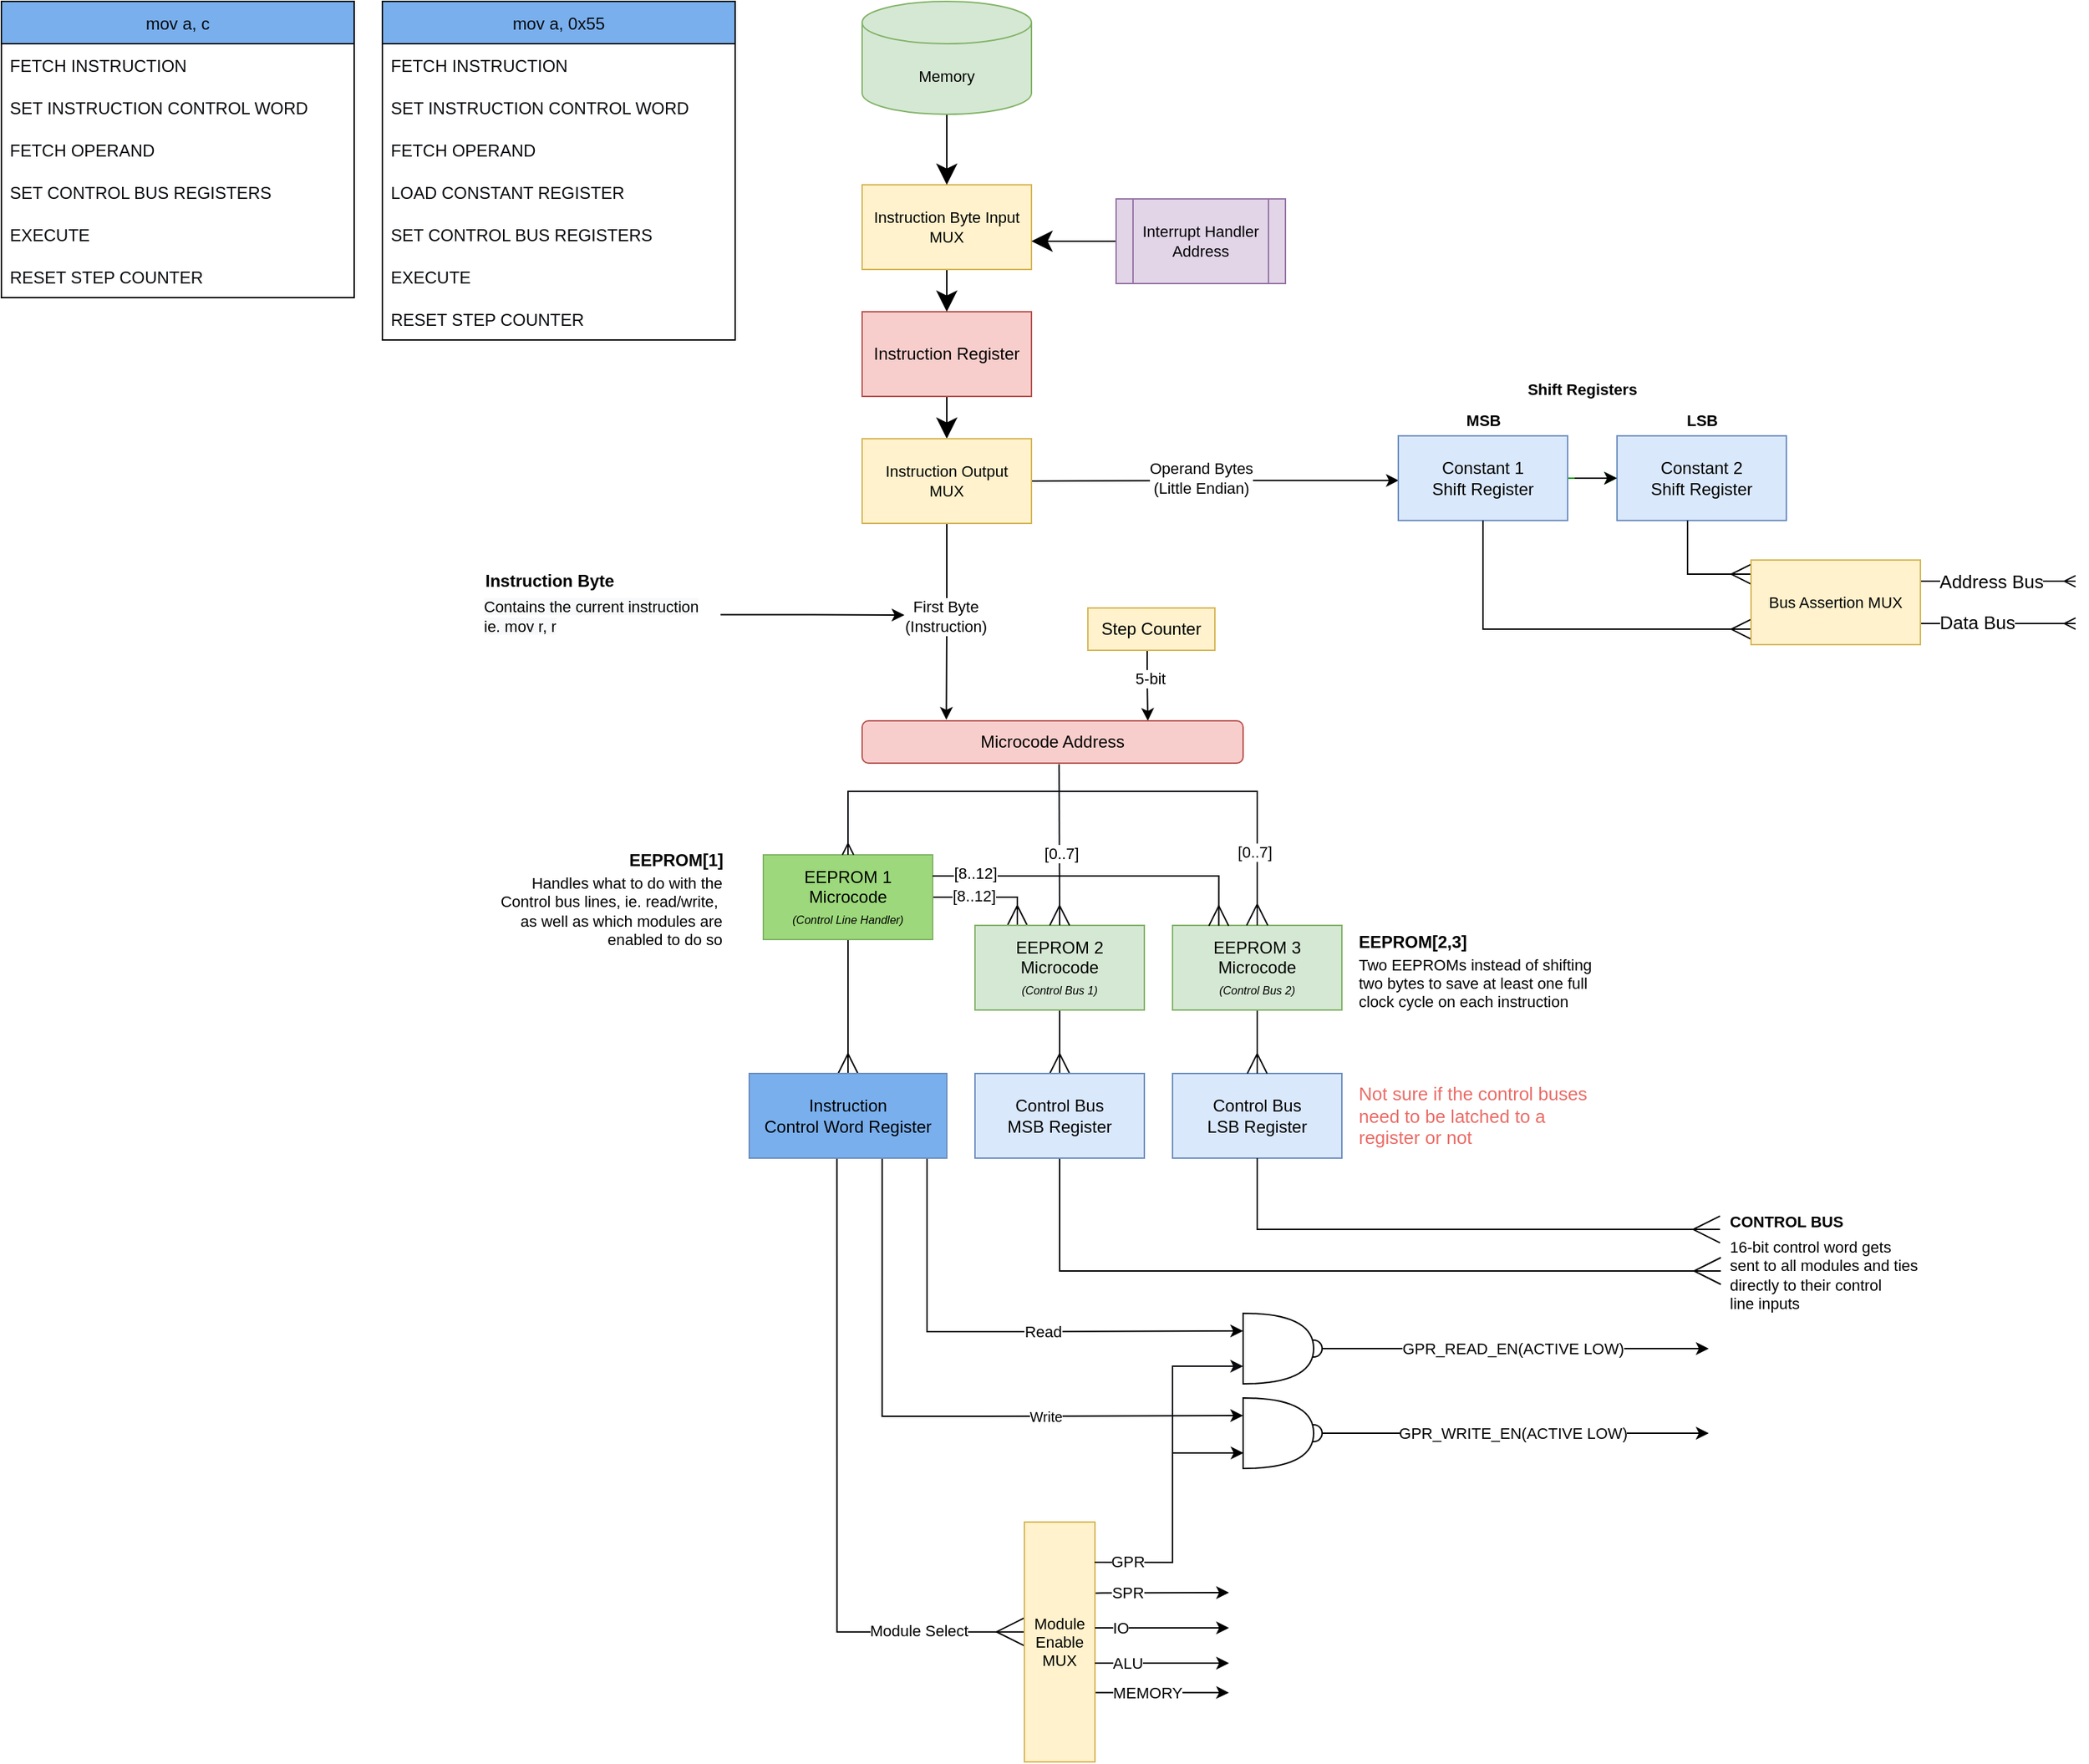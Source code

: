 <mxfile version="16.1.2" type="device"><diagram id="9dGwFf5kVqMX49Tiz5UI" name="Page-1"><mxGraphModel dx="1587" dy="1657" grid="1" gridSize="10" guides="1" tooltips="1" connect="1" arrows="1" fold="1" page="1" pageScale="1" pageWidth="850" pageHeight="1100" math="0" shadow="0"><root><mxCell id="0"/><mxCell id="1" parent="0"/><mxCell id="dNsb_zxEF9OFzgoQxc4t-15" style="edgeStyle=orthogonalEdgeStyle;rounded=0;orthogonalLoop=1;jettySize=auto;html=1;startArrow=classic;startFill=1;endArrow=none;endFill=0;exitX=0.003;exitY=0.527;exitDx=0;exitDy=0;entryX=1;entryY=0.5;entryDx=0;entryDy=0;exitPerimeter=0;" parent="1" source="dNsb_zxEF9OFzgoQxc4t-122" target="dNsb_zxEF9OFzgoQxc4t-107" edge="1"><mxGeometry relative="1" as="geometry"><mxPoint x="180" y="110" as="targetPoint"/><mxPoint x="420" y="181.97" as="sourcePoint"/><Array as="points"/></mxGeometry></mxCell><mxCell id="dNsb_zxEF9OFzgoQxc4t-31" value="Operand Bytes&lt;br&gt;(Little Endian)" style="edgeLabel;html=1;align=center;verticalAlign=middle;resizable=0;points=[];" parent="dNsb_zxEF9OFzgoQxc4t-15" vertex="1" connectable="0"><mxGeometry x="-0.088" y="-1" relative="1" as="geometry"><mxPoint x="-22" y="-1" as="offset"/></mxGeometry></mxCell><mxCell id="dNsb_zxEF9OFzgoQxc4t-10" style="edgeStyle=orthogonalEdgeStyle;rounded=0;orthogonalLoop=1;jettySize=auto;html=1;entryX=0.221;entryY=-0.026;entryDx=0;entryDy=0;entryPerimeter=0;exitX=0.5;exitY=1;exitDx=0;exitDy=0;" parent="1" source="dNsb_zxEF9OFzgoQxc4t-107" target="dNsb_zxEF9OFzgoQxc4t-8" edge="1"><mxGeometry relative="1" as="geometry"><mxPoint x="120" y="150" as="sourcePoint"/><Array as="points"/></mxGeometry></mxCell><mxCell id="dNsb_zxEF9OFzgoQxc4t-30" value="First Byte&lt;br&gt;(Instruction)" style="edgeLabel;html=1;align=center;verticalAlign=middle;resizable=0;points=[];" parent="dNsb_zxEF9OFzgoQxc4t-10" vertex="1" connectable="0"><mxGeometry x="-0.064" y="-1" relative="1" as="geometry"><mxPoint as="offset"/></mxGeometry></mxCell><mxCell id="dNsb_zxEF9OFzgoQxc4t-109" style="edgeStyle=orthogonalEdgeStyle;rounded=0;orthogonalLoop=1;jettySize=auto;html=1;entryX=0.5;entryY=0;entryDx=0;entryDy=0;fontSize=11;startArrow=none;startFill=0;endArrow=classic;endFill=1;startSize=6;endSize=12;sourcePerimeterSpacing=0;" parent="1" source="dNsb_zxEF9OFzgoQxc4t-3" target="dNsb_zxEF9OFzgoQxc4t-107" edge="1"><mxGeometry relative="1" as="geometry"/></mxCell><mxCell id="dNsb_zxEF9OFzgoQxc4t-3" value="Instruction Register" style="rounded=0;whiteSpace=wrap;html=1;fillColor=#f8cecc;strokeColor=#b85450;" parent="1" vertex="1"><mxGeometry x="60" y="-40" width="120" height="60" as="geometry"/></mxCell><mxCell id="dNsb_zxEF9OFzgoQxc4t-9" style="edgeStyle=orthogonalEdgeStyle;rounded=0;orthogonalLoop=1;jettySize=auto;html=1;entryX=0.75;entryY=0;entryDx=0;entryDy=0;exitX=0.467;exitY=1.004;exitDx=0;exitDy=0;exitPerimeter=0;" parent="1" source="dNsb_zxEF9OFzgoQxc4t-4" target="dNsb_zxEF9OFzgoQxc4t-8" edge="1"><mxGeometry relative="1" as="geometry"><mxPoint x="253" y="202" as="sourcePoint"/><Array as="points"><mxPoint x="262" y="220"/><mxPoint x="263" y="220"/></Array></mxGeometry></mxCell><mxCell id="dNsb_zxEF9OFzgoQxc4t-25" value="5-bit" style="edgeLabel;html=1;align=center;verticalAlign=middle;resizable=0;points=[];" parent="dNsb_zxEF9OFzgoQxc4t-9" vertex="1" connectable="0"><mxGeometry x="-0.185" y="1" relative="1" as="geometry"><mxPoint as="offset"/></mxGeometry></mxCell><mxCell id="dNsb_zxEF9OFzgoQxc4t-4" value="Step Counter" style="rounded=0;whiteSpace=wrap;html=1;fillColor=#fff2cc;strokeColor=#d6b656;" parent="1" vertex="1"><mxGeometry x="220" y="170" width="90" height="30" as="geometry"/></mxCell><mxCell id="dNsb_zxEF9OFzgoQxc4t-19" style="edgeStyle=orthogonalEdgeStyle;rounded=0;orthogonalLoop=1;jettySize=auto;html=1;exitX=0.5;exitY=1;exitDx=0;exitDy=0;entryX=0.5;entryY=0;entryDx=0;entryDy=0;startArrow=none;startFill=0;endArrow=ERmany;endFill=0;endSize=12;" parent="1" source="dNsb_zxEF9OFzgoQxc4t-7" target="dNsb_zxEF9OFzgoQxc4t-17" edge="1"><mxGeometry relative="1" as="geometry"/></mxCell><mxCell id="5fBmQr4OHiE_J40udqtN-4" style="edgeStyle=orthogonalEdgeStyle;rounded=0;orthogonalLoop=1;jettySize=auto;html=1;entryX=0.25;entryY=0;entryDx=0;entryDy=0;endArrow=ERmany;endFill=0;endSize=12;" edge="1" parent="1" source="dNsb_zxEF9OFzgoQxc4t-7" target="dNsb_zxEF9OFzgoQxc4t-148"><mxGeometry relative="1" as="geometry"><Array as="points"><mxPoint x="170" y="375"/></Array></mxGeometry></mxCell><mxCell id="5fBmQr4OHiE_J40udqtN-5" value="[8..12]" style="edgeLabel;html=1;align=center;verticalAlign=middle;resizable=0;points=[];" vertex="1" connectable="0" parent="5fBmQr4OHiE_J40udqtN-4"><mxGeometry x="-0.271" y="1" relative="1" as="geometry"><mxPoint as="offset"/></mxGeometry></mxCell><mxCell id="dNsb_zxEF9OFzgoQxc4t-7" value="EEPROM 1&lt;br&gt;Microcode&lt;br&gt;&lt;font style=&quot;font-size: 8px&quot;&gt;&lt;i&gt;(Control Line Handler)&lt;/i&gt;&lt;/font&gt;" style="rounded=0;whiteSpace=wrap;html=1;fillColor=#9DD97C;strokeColor=#82b366;" parent="1" vertex="1"><mxGeometry x="-10" y="345" width="120" height="60" as="geometry"/></mxCell><mxCell id="dNsb_zxEF9OFzgoQxc4t-8" value="Microcode Address" style="rounded=1;whiteSpace=wrap;html=1;fillColor=#f8cecc;strokeColor=#b85450;" parent="1" vertex="1"><mxGeometry x="60" y="250" width="270" height="30" as="geometry"/></mxCell><mxCell id="dNsb_zxEF9OFzgoQxc4t-65" style="edgeStyle=orthogonalEdgeStyle;rounded=0;orthogonalLoop=1;jettySize=auto;html=1;exitX=0.673;exitY=0.994;exitDx=0;exitDy=0;fontSize=11;startArrow=none;startFill=0;endArrow=classic;endFill=1;entryX=0;entryY=0.25;entryDx=0;entryDy=0;entryPerimeter=0;exitPerimeter=0;" parent="1" source="dNsb_zxEF9OFzgoQxc4t-17" target="dNsb_zxEF9OFzgoQxc4t-82" edge="1"><mxGeometry relative="1" as="geometry"><mxPoint x="380" y="560" as="targetPoint"/><Array as="points"><mxPoint x="144" y="743"/><mxPoint x="320" y="743"/></Array></mxGeometry></mxCell><mxCell id="dNsb_zxEF9OFzgoQxc4t-151" value="&lt;font style=&quot;font-size: 10px&quot;&gt;Write&lt;/font&gt;" style="edgeLabel;html=1;align=center;verticalAlign=middle;resizable=0;points=[];fontSize=8;fontFamily=Helvetica;" parent="dNsb_zxEF9OFzgoQxc4t-65" vertex="1" connectable="0"><mxGeometry x="0.58" relative="1" as="geometry"><mxPoint x="-48" as="offset"/></mxGeometry></mxCell><mxCell id="dNsb_zxEF9OFzgoQxc4t-67" style="edgeStyle=orthogonalEdgeStyle;rounded=0;orthogonalLoop=1;jettySize=auto;html=1;exitX=0.9;exitY=1.002;exitDx=0;exitDy=0;fontSize=11;startArrow=none;startFill=0;endArrow=classic;endFill=1;entryX=0;entryY=0.25;entryDx=0;entryDy=0;entryPerimeter=0;exitPerimeter=0;" parent="1" source="dNsb_zxEF9OFzgoQxc4t-17" target="dNsb_zxEF9OFzgoQxc4t-73" edge="1"><mxGeometry relative="1" as="geometry"><mxPoint x="380" y="620" as="targetPoint"/><Array as="points"><mxPoint x="176" y="683"/><mxPoint x="330" y="683"/></Array></mxGeometry></mxCell><mxCell id="dNsb_zxEF9OFzgoQxc4t-150" value="&lt;span style=&quot;font-size: 11px&quot;&gt;Read&lt;/span&gt;" style="edgeLabel;html=1;align=center;verticalAlign=middle;resizable=0;points=[];fontSize=8;fontFamily=Helvetica;" parent="dNsb_zxEF9OFzgoQxc4t-67" vertex="1" connectable="0"><mxGeometry x="0.46" relative="1" as="geometry"><mxPoint x="-48" as="offset"/></mxGeometry></mxCell><mxCell id="dNsb_zxEF9OFzgoQxc4t-74" style="edgeStyle=orthogonalEdgeStyle;rounded=0;orthogonalLoop=1;jettySize=auto;html=1;exitX=0.444;exitY=0.992;exitDx=0;exitDy=0;fontSize=11;startArrow=none;startFill=0;endArrow=ERmany;endFill=0;entryX=0.025;entryY=0.458;entryDx=0;entryDy=0;startSize=6;endSize=19;entryPerimeter=0;exitPerimeter=0;" parent="1" source="dNsb_zxEF9OFzgoQxc4t-17" target="dNsb_zxEF9OFzgoQxc4t-76" edge="1"><mxGeometry relative="1" as="geometry"><mxPoint x="170" y="860" as="targetPoint"/><Array as="points"><mxPoint x="42" y="896"/></Array></mxGeometry></mxCell><mxCell id="dNsb_zxEF9OFzgoQxc4t-175" value="Module Select" style="edgeLabel;html=1;align=center;verticalAlign=middle;resizable=0;points=[];fontSize=11;fontFamily=Helvetica;" parent="dNsb_zxEF9OFzgoQxc4t-74" vertex="1" connectable="0"><mxGeometry x="0.672" y="1" relative="1" as="geometry"><mxPoint as="offset"/></mxGeometry></mxCell><mxCell id="dNsb_zxEF9OFzgoQxc4t-17" value="Instruction&lt;br&gt;Control Word Register" style="rounded=0;whiteSpace=wrap;html=1;fillColor=#79AFED;strokeColor=#6c8ebf;" parent="1" vertex="1"><mxGeometry x="-20" y="500" width="140" height="60" as="geometry"/></mxCell><mxCell id="dNsb_zxEF9OFzgoQxc4t-79" value="GPR_READ_EN(ACTIVE LOW)" style="edgeStyle=orthogonalEdgeStyle;rounded=0;orthogonalLoop=1;jettySize=auto;html=1;fontSize=11;startArrow=oval;startFill=0;endArrow=classic;endFill=1;sourcePerimeterSpacing=0;startSize=12;" parent="1" source="dNsb_zxEF9OFzgoQxc4t-73" edge="1"><mxGeometry relative="1" as="geometry"><mxPoint x="660" y="695" as="targetPoint"/></mxGeometry></mxCell><mxCell id="dNsb_zxEF9OFzgoQxc4t-154" style="edgeStyle=orthogonalEdgeStyle;rounded=0;orthogonalLoop=1;jettySize=auto;html=1;exitX=0;exitY=0.75;exitDx=0;exitDy=0;exitPerimeter=0;fontFamily=Helvetica;fontSize=10;startArrow=classic;startFill=1;endArrow=none;endFill=0;startSize=6;endSize=6;sourcePerimeterSpacing=0;strokeColor=#090B0F;strokeWidth=1;" parent="1" source="dNsb_zxEF9OFzgoQxc4t-73" edge="1"><mxGeometry relative="1" as="geometry"><mxPoint x="280" y="770" as="targetPoint"/><Array as="points"><mxPoint x="280" y="707"/><mxPoint x="280" y="770"/></Array></mxGeometry></mxCell><mxCell id="dNsb_zxEF9OFzgoQxc4t-73" value="" style="shape=or;whiteSpace=wrap;html=1;fontSize=11;direction=south;rotation=-90;" parent="1" vertex="1"><mxGeometry x="330" y="670" width="50" height="50" as="geometry"/></mxCell><mxCell id="dNsb_zxEF9OFzgoQxc4t-89" style="edgeStyle=orthogonalEdgeStyle;rounded=0;orthogonalLoop=1;jettySize=auto;html=1;exitX=1.008;exitY=0.296;exitDx=0;exitDy=0;fontSize=11;startArrow=none;startFill=0;endArrow=classic;endFill=1;startSize=6;endSize=6;sourcePerimeterSpacing=0;exitPerimeter=0;" parent="1" source="dNsb_zxEF9OFzgoQxc4t-76" edge="1"><mxGeometry relative="1" as="geometry"><mxPoint x="320" y="868" as="targetPoint"/><Array as="points"><mxPoint x="230" y="868"/></Array></mxGeometry></mxCell><mxCell id="dNsb_zxEF9OFzgoQxc4t-90" value="SPR" style="edgeLabel;html=1;align=center;verticalAlign=middle;resizable=0;points=[];fontSize=11;" parent="dNsb_zxEF9OFzgoQxc4t-89" vertex="1" connectable="0"><mxGeometry x="-0.162" relative="1" as="geometry"><mxPoint x="-17" as="offset"/></mxGeometry></mxCell><mxCell id="dNsb_zxEF9OFzgoQxc4t-76" value="&lt;font style=&quot;font-size: 11px&quot;&gt;Module Enable&lt;br&gt;MUX&lt;/font&gt;" style="rounded=0;whiteSpace=wrap;html=1;fontSize=11;fillColor=#fff2cc;strokeColor=#d6b656;" parent="1" vertex="1"><mxGeometry x="175" y="818" width="50" height="170" as="geometry"/></mxCell><mxCell id="dNsb_zxEF9OFzgoQxc4t-81" value="GPR_WRITE_EN(ACTIVE LOW)" style="edgeStyle=orthogonalEdgeStyle;rounded=0;orthogonalLoop=1;jettySize=auto;html=1;fontSize=11;startArrow=oval;startFill=0;endArrow=classic;endFill=1;sourcePerimeterSpacing=0;startSize=12;" parent="1" source="dNsb_zxEF9OFzgoQxc4t-82" edge="1"><mxGeometry relative="1" as="geometry"><mxPoint x="660" y="755" as="targetPoint"/></mxGeometry></mxCell><mxCell id="dNsb_zxEF9OFzgoQxc4t-82" value="" style="shape=or;whiteSpace=wrap;html=1;fontSize=11;direction=south;rotation=-90;" parent="1" vertex="1"><mxGeometry x="330" y="730" width="50" height="50" as="geometry"/></mxCell><mxCell id="dNsb_zxEF9OFzgoQxc4t-114" style="edgeStyle=orthogonalEdgeStyle;rounded=0;orthogonalLoop=1;jettySize=auto;html=1;fontSize=11;startArrow=none;startFill=0;endArrow=ERmany;endFill=0;startSize=6;endSize=17;sourcePerimeterSpacing=0;exitX=0.5;exitY=1;exitDx=0;exitDy=0;entryX=0.004;entryY=0.453;entryDx=0;entryDy=0;entryPerimeter=0;" parent="1" source="dNsb_zxEF9OFzgoQxc4t-157" target="dNsb_zxEF9OFzgoQxc4t-125" edge="1"><mxGeometry relative="1" as="geometry"><mxPoint x="390" y="640" as="targetPoint"/><mxPoint x="330" y="609" as="sourcePoint"/><Array as="points"><mxPoint x="200" y="640"/><mxPoint x="669" y="640"/></Array></mxGeometry></mxCell><mxCell id="dNsb_zxEF9OFzgoQxc4t-91" style="edgeStyle=orthogonalEdgeStyle;rounded=0;orthogonalLoop=1;jettySize=auto;html=1;fontSize=11;startArrow=none;startFill=0;endArrow=classic;endFill=1;startSize=6;endSize=6;sourcePerimeterSpacing=0;" parent="1" edge="1"><mxGeometry relative="1" as="geometry"><mxPoint x="320" y="893" as="targetPoint"/><mxPoint x="225" y="893" as="sourcePoint"/><Array as="points"><mxPoint x="225" y="893"/></Array></mxGeometry></mxCell><mxCell id="dNsb_zxEF9OFzgoQxc4t-92" value="IO" style="edgeLabel;html=1;align=center;verticalAlign=middle;resizable=0;points=[];fontSize=11;" parent="dNsb_zxEF9OFzgoQxc4t-91" vertex="1" connectable="0"><mxGeometry x="-0.162" relative="1" as="geometry"><mxPoint x="-22" as="offset"/></mxGeometry></mxCell><mxCell id="dNsb_zxEF9OFzgoQxc4t-95" style="edgeStyle=orthogonalEdgeStyle;rounded=0;orthogonalLoop=1;jettySize=auto;html=1;fontSize=11;startArrow=none;startFill=0;endArrow=classic;endFill=1;startSize=6;endSize=6;sourcePerimeterSpacing=0;strokeWidth=1;" parent="1" edge="1"><mxGeometry relative="1" as="geometry"><mxPoint x="320" y="918" as="targetPoint"/><mxPoint x="225" y="918" as="sourcePoint"/><Array as="points"><mxPoint x="225" y="918"/></Array></mxGeometry></mxCell><mxCell id="dNsb_zxEF9OFzgoQxc4t-96" value="ALU" style="edgeLabel;html=1;align=center;verticalAlign=middle;resizable=0;points=[];fontSize=11;" parent="dNsb_zxEF9OFzgoQxc4t-95" vertex="1" connectable="0"><mxGeometry x="-0.162" relative="1" as="geometry"><mxPoint x="-17" as="offset"/></mxGeometry></mxCell><mxCell id="dNsb_zxEF9OFzgoQxc4t-97" style="edgeStyle=orthogonalEdgeStyle;rounded=0;orthogonalLoop=1;jettySize=auto;html=1;fontSize=11;startArrow=none;startFill=0;endArrow=classic;endFill=1;startSize=6;endSize=6;sourcePerimeterSpacing=0;exitX=1.01;exitY=0.711;exitDx=0;exitDy=0;exitPerimeter=0;" parent="1" source="dNsb_zxEF9OFzgoQxc4t-76" edge="1"><mxGeometry relative="1" as="geometry"><mxPoint x="320" y="939" as="targetPoint"/><mxPoint x="225" y="948" as="sourcePoint"/><Array as="points"><mxPoint x="315" y="939"/></Array></mxGeometry></mxCell><mxCell id="dNsb_zxEF9OFzgoQxc4t-98" value="MEMORY" style="edgeLabel;html=1;align=center;verticalAlign=middle;resizable=0;points=[];fontSize=11;" parent="dNsb_zxEF9OFzgoQxc4t-97" vertex="1" connectable="0"><mxGeometry x="-0.162" relative="1" as="geometry"><mxPoint x="-3" as="offset"/></mxGeometry></mxCell><mxCell id="dNsb_zxEF9OFzgoQxc4t-108" style="edgeStyle=orthogonalEdgeStyle;rounded=0;orthogonalLoop=1;jettySize=auto;html=1;fontSize=11;startArrow=none;startFill=0;endArrow=classic;endFill=1;startSize=6;endSize=12;sourcePerimeterSpacing=0;" parent="1" source="dNsb_zxEF9OFzgoQxc4t-106" target="dNsb_zxEF9OFzgoQxc4t-3" edge="1"><mxGeometry relative="1" as="geometry"/></mxCell><mxCell id="dNsb_zxEF9OFzgoQxc4t-106" value="Instruction Byte Input&lt;br&gt;MUX" style="rounded=0;whiteSpace=wrap;html=1;fontSize=11;fillColor=#fff2cc;strokeColor=#d6b656;" parent="1" vertex="1"><mxGeometry x="60" y="-130" width="120" height="60" as="geometry"/></mxCell><mxCell id="dNsb_zxEF9OFzgoQxc4t-107" value="Instruction Output&lt;br&gt;MUX" style="rounded=0;whiteSpace=wrap;html=1;fontSize=11;fillColor=#fff2cc;strokeColor=#d6b656;" parent="1" vertex="1"><mxGeometry x="60" y="50" width="120" height="60" as="geometry"/></mxCell><mxCell id="dNsb_zxEF9OFzgoQxc4t-111" style="edgeStyle=orthogonalEdgeStyle;rounded=0;orthogonalLoop=1;jettySize=auto;html=1;entryX=0.5;entryY=0;entryDx=0;entryDy=0;fontSize=11;startArrow=none;startFill=0;endArrow=classic;endFill=1;startSize=6;endSize=12;sourcePerimeterSpacing=0;exitX=0.5;exitY=1;exitDx=0;exitDy=0;exitPerimeter=0;" parent="1" source="dNsb_zxEF9OFzgoQxc4t-110" target="dNsb_zxEF9OFzgoQxc4t-106" edge="1"><mxGeometry relative="1" as="geometry"><Array as="points"><mxPoint x="120" y="-150"/><mxPoint x="120" y="-150"/></Array></mxGeometry></mxCell><mxCell id="dNsb_zxEF9OFzgoQxc4t-110" value="Memory" style="shape=cylinder3;whiteSpace=wrap;html=1;boundedLbl=1;backgroundOutline=1;size=15;fontSize=11;fillColor=#d5e8d4;strokeColor=#82b366;" parent="1" vertex="1"><mxGeometry x="60" y="-260" width="120" height="80" as="geometry"/></mxCell><mxCell id="dNsb_zxEF9OFzgoQxc4t-113" style="edgeStyle=orthogonalEdgeStyle;rounded=0;orthogonalLoop=1;jettySize=auto;html=1;fontSize=11;startArrow=none;startFill=0;endArrow=classic;endFill=1;startSize=6;endSize=12;sourcePerimeterSpacing=0;exitX=0;exitY=0.5;exitDx=0;exitDy=0;" parent="1" source="dNsb_zxEF9OFzgoQxc4t-112" edge="1"><mxGeometry relative="1" as="geometry"><mxPoint x="180" y="-90" as="targetPoint"/><Array as="points"><mxPoint x="180" y="-90"/></Array></mxGeometry></mxCell><mxCell id="dNsb_zxEF9OFzgoQxc4t-112" value="Interrupt Handler&lt;br&gt;Address" style="shape=process;whiteSpace=wrap;html=1;backgroundOutline=1;fontSize=11;fillColor=#e1d5e7;strokeColor=#9673a6;" parent="1" vertex="1"><mxGeometry x="240" y="-120" width="120" height="60" as="geometry"/></mxCell><mxCell id="dNsb_zxEF9OFzgoQxc4t-121" style="edgeStyle=orthogonalEdgeStyle;rounded=0;orthogonalLoop=1;jettySize=auto;html=1;exitX=0.998;exitY=0.469;exitDx=0;exitDy=0;fontSize=11;startArrow=none;startFill=0;endArrow=classic;endFill=1;startSize=6;endSize=6;sourcePerimeterSpacing=0;strokeWidth=1;exitPerimeter=0;" parent="1" source="dNsb_zxEF9OFzgoQxc4t-177" edge="1"><mxGeometry relative="1" as="geometry"><mxPoint x="90" y="175" as="targetPoint"/><mxPoint x="-130" y="175" as="sourcePoint"/></mxGeometry></mxCell><mxCell id="dNsb_zxEF9OFzgoQxc4t-137" value="" style="edgeStyle=orthogonalEdgeStyle;rounded=0;orthogonalLoop=1;jettySize=auto;html=1;fontFamily=Helvetica;fontSize=18;startArrow=none;startFill=0;endArrow=classic;endFill=1;startSize=6;endSize=6;sourcePerimeterSpacing=0;strokeColor=#009900;strokeWidth=1;" parent="1" source="dNsb_zxEF9OFzgoQxc4t-122" target="dNsb_zxEF9OFzgoQxc4t-134" edge="1"><mxGeometry relative="1" as="geometry"/></mxCell><mxCell id="dNsb_zxEF9OFzgoQxc4t-122" value="Constant 1&lt;br&gt;Shift Register" style="rounded=0;whiteSpace=wrap;html=1;fillColor=#dae8fc;strokeColor=#6c8ebf;" parent="1" vertex="1"><mxGeometry x="440" y="47.97" width="120" height="60" as="geometry"/></mxCell><mxCell id="dNsb_zxEF9OFzgoQxc4t-125" value="16-bit control word gets sent to all modules and ties&lt;br&gt;directly to their control &lt;br&gt;line inputs" style="text;html=1;strokeColor=none;fillColor=none;align=left;verticalAlign=middle;whiteSpace=wrap;rounded=0;fontSize=11;spacingLeft=5;" parent="1" vertex="1"><mxGeometry x="668" y="616" width="142" height="54" as="geometry"/></mxCell><mxCell id="dNsb_zxEF9OFzgoQxc4t-134" value="Constant 2&lt;br&gt;Shift Register" style="rounded=0;whiteSpace=wrap;html=1;fillColor=#dae8fc;strokeColor=#6c8ebf;" parent="1" vertex="1"><mxGeometry x="595" y="47.97" width="120" height="60" as="geometry"/></mxCell><mxCell id="dNsb_zxEF9OFzgoQxc4t-136" style="edgeStyle=orthogonalEdgeStyle;rounded=0;orthogonalLoop=1;jettySize=auto;html=1;entryX=0;entryY=0.5;entryDx=0;entryDy=0;fontSize=11;startArrow=none;startFill=0;endArrow=classic;endFill=1;startSize=6;endSize=6;sourcePerimeterSpacing=0;strokeWidth=1;" parent="1" target="dNsb_zxEF9OFzgoQxc4t-134" edge="1"><mxGeometry relative="1" as="geometry"><mxPoint x="565" y="78.0" as="sourcePoint"/><mxPoint x="450" y="87.97" as="targetPoint"/></mxGeometry></mxCell><mxCell id="dNsb_zxEF9OFzgoQxc4t-139" style="edgeStyle=orthogonalEdgeStyle;rounded=0;orthogonalLoop=1;jettySize=auto;html=1;exitX=0.5;exitY=1;exitDx=0;exitDy=0;fontSize=11;startArrow=none;startFill=0;endArrow=ERmany;endFill=0;startSize=6;sourcePerimeterSpacing=0;endSize=12;" parent="1" source="dNsb_zxEF9OFzgoQxc4t-122" target="dNsb_zxEF9OFzgoQxc4t-143" edge="1"><mxGeometry relative="1" as="geometry"><mxPoint x="755" y="186.0" as="targetPoint"/><mxPoint x="360" y="117.97" as="sourcePoint"/><Array as="points"><mxPoint x="500" y="185.03"/></Array></mxGeometry></mxCell><mxCell id="dNsb_zxEF9OFzgoQxc4t-140" style="edgeStyle=orthogonalEdgeStyle;rounded=0;orthogonalLoop=1;jettySize=auto;html=1;exitX=0.5;exitY=1;exitDx=0;exitDy=0;fontSize=11;startArrow=none;startFill=0;endArrow=ERmany;endFill=0;startSize=6;sourcePerimeterSpacing=0;endSize=12;" parent="1" target="dNsb_zxEF9OFzgoQxc4t-143" edge="1"><mxGeometry relative="1" as="geometry"><mxPoint x="755" y="146.0" as="targetPoint"/><mxPoint x="645" y="107.97" as="sourcePoint"/><Array as="points"><mxPoint x="645" y="146.03"/></Array></mxGeometry></mxCell><mxCell id="dNsb_zxEF9OFzgoQxc4t-144" style="edgeStyle=orthogonalEdgeStyle;rounded=0;orthogonalLoop=1;jettySize=auto;html=1;exitX=1;exitY=0.25;exitDx=0;exitDy=0;fontFamily=Helvetica;fontSize=18;startArrow=none;startFill=0;endArrow=ERmany;endFill=0;startSize=6;endSize=6;sourcePerimeterSpacing=0;strokeColor=#090B0F;strokeWidth=1;" parent="1" source="dNsb_zxEF9OFzgoQxc4t-143" edge="1"><mxGeometry relative="1" as="geometry"><mxPoint x="920" y="151.03" as="targetPoint"/></mxGeometry></mxCell><mxCell id="dNsb_zxEF9OFzgoQxc4t-146" value="&lt;font style=&quot;font-size: 13px&quot;&gt;Address Bus&lt;/font&gt;" style="edgeLabel;html=1;align=center;verticalAlign=middle;resizable=0;points=[];fontSize=18;fontFamily=Helvetica;" parent="dNsb_zxEF9OFzgoQxc4t-144" vertex="1" connectable="0"><mxGeometry x="0.33" y="2" relative="1" as="geometry"><mxPoint x="-23" as="offset"/></mxGeometry></mxCell><mxCell id="dNsb_zxEF9OFzgoQxc4t-145" style="edgeStyle=orthogonalEdgeStyle;rounded=0;orthogonalLoop=1;jettySize=auto;html=1;exitX=1;exitY=0.75;exitDx=0;exitDy=0;fontFamily=Helvetica;fontSize=18;startArrow=none;startFill=0;endArrow=ERmany;endFill=0;startSize=6;endSize=6;sourcePerimeterSpacing=0;strokeColor=#090B0F;strokeWidth=1;" parent="1" source="dNsb_zxEF9OFzgoQxc4t-143" edge="1"><mxGeometry relative="1" as="geometry"><mxPoint x="920" y="181.03" as="targetPoint"/></mxGeometry></mxCell><mxCell id="dNsb_zxEF9OFzgoQxc4t-147" value="Data Bus" style="edgeLabel;html=1;align=center;verticalAlign=middle;resizable=0;points=[];fontSize=13;fontFamily=Helvetica;" parent="dNsb_zxEF9OFzgoQxc4t-145" vertex="1" connectable="0"><mxGeometry x="-0.128" y="-1" relative="1" as="geometry"><mxPoint x="-8" y="-2" as="offset"/></mxGeometry></mxCell><mxCell id="dNsb_zxEF9OFzgoQxc4t-143" value="Bus Assertion MUX" style="rounded=0;whiteSpace=wrap;html=1;fontSize=11;fillColor=#fff2cc;strokeColor=#d6b656;" parent="1" vertex="1"><mxGeometry x="690" y="136.0" width="120" height="60" as="geometry"/></mxCell><mxCell id="dNsb_zxEF9OFzgoQxc4t-156" style="edgeStyle=orthogonalEdgeStyle;rounded=0;orthogonalLoop=1;jettySize=auto;html=1;fontFamily=Helvetica;fontSize=11;startArrow=none;startFill=0;endArrow=ERmany;endFill=0;startSize=6;endSize=12;sourcePerimeterSpacing=0;strokeColor=#090B0F;strokeWidth=1;entryX=0.5;entryY=0;entryDx=0;entryDy=0;exitX=0.5;exitY=1;exitDx=0;exitDy=0;" parent="1" source="dNsb_zxEF9OFzgoQxc4t-148" target="dNsb_zxEF9OFzgoQxc4t-157" edge="1"><mxGeometry relative="1" as="geometry"><mxPoint x="260" y="540" as="targetPoint"/><Array as="points"><mxPoint x="200" y="460"/><mxPoint x="200" y="460"/></Array></mxGeometry></mxCell><mxCell id="dNsb_zxEF9OFzgoQxc4t-148" value="EEPROM 2&lt;br&gt;Microcode&lt;br&gt;&lt;font style=&quot;font-size: 8px&quot;&gt;&lt;i&gt;(Control Bus 1)&lt;/i&gt;&lt;/font&gt;" style="rounded=0;whiteSpace=wrap;html=1;fillColor=#d5e8d4;strokeColor=#82b366;" parent="1" vertex="1"><mxGeometry x="140" y="395" width="120" height="60" as="geometry"/></mxCell><mxCell id="dNsb_zxEF9OFzgoQxc4t-152" style="edgeStyle=orthogonalEdgeStyle;rounded=0;orthogonalLoop=1;jettySize=auto;html=1;exitX=0.997;exitY=0.168;exitDx=0;exitDy=0;fontSize=11;startArrow=none;startFill=0;endArrow=classic;endFill=1;startSize=6;endSize=6;sourcePerimeterSpacing=0;exitPerimeter=0;entryX=0.005;entryY=0.789;entryDx=0;entryDy=0;entryPerimeter=0;" parent="1" source="dNsb_zxEF9OFzgoQxc4t-76" target="dNsb_zxEF9OFzgoQxc4t-82" edge="1"><mxGeometry relative="1" as="geometry"><mxPoint x="300" y="770" as="targetPoint"/><mxPoint x="235.4" y="878.32" as="sourcePoint"/><Array as="points"><mxPoint x="280" y="847"/><mxPoint x="280" y="769"/><mxPoint x="330" y="769"/></Array></mxGeometry></mxCell><mxCell id="dNsb_zxEF9OFzgoQxc4t-153" value="GPR" style="edgeLabel;html=1;align=center;verticalAlign=middle;resizable=0;points=[];fontSize=11;" parent="dNsb_zxEF9OFzgoQxc4t-152" vertex="1" connectable="0"><mxGeometry x="-0.162" relative="1" as="geometry"><mxPoint x="-32" y="21" as="offset"/></mxGeometry></mxCell><mxCell id="dNsb_zxEF9OFzgoQxc4t-155" value="Shift Registers" style="text;strokeColor=none;fillColor=none;html=1;fontSize=11;fontStyle=1;verticalAlign=middle;align=center;fontFamily=Helvetica;" parent="1" vertex="1"><mxGeometry x="520" y="4.09" width="100" height="21.94" as="geometry"/></mxCell><mxCell id="dNsb_zxEF9OFzgoQxc4t-157" value="Control Bus &lt;br&gt;MSB Register" style="rounded=0;whiteSpace=wrap;html=1;fillColor=#dae8fc;strokeColor=#6c8ebf;" parent="1" vertex="1"><mxGeometry x="140" y="500" width="120" height="60" as="geometry"/></mxCell><mxCell id="dNsb_zxEF9OFzgoQxc4t-160" value="MSB" style="text;strokeColor=none;fillColor=none;html=1;fontSize=11;fontStyle=1;verticalAlign=middle;align=center;fontFamily=Helvetica;" parent="1" vertex="1"><mxGeometry x="450" y="26.03" width="100" height="21.94" as="geometry"/></mxCell><mxCell id="dNsb_zxEF9OFzgoQxc4t-161" value="LSB" style="text;strokeColor=none;fillColor=none;html=1;fontSize=11;fontStyle=1;verticalAlign=middle;align=center;fontFamily=Helvetica;" parent="1" vertex="1"><mxGeometry x="605" y="26.03" width="100" height="21.94" as="geometry"/></mxCell><mxCell id="dNsb_zxEF9OFzgoQxc4t-162" value="Control Bus&lt;br&gt;LSB Register" style="rounded=0;whiteSpace=wrap;html=1;fillColor=#dae8fc;strokeColor=#6c8ebf;" parent="1" vertex="1"><mxGeometry x="280" y="500" width="120" height="60" as="geometry"/></mxCell><mxCell id="dNsb_zxEF9OFzgoQxc4t-165" style="edgeStyle=orthogonalEdgeStyle;rounded=0;orthogonalLoop=1;jettySize=auto;html=1;fontSize=11;startArrow=none;startFill=0;endArrow=ERmany;endFill=0;startSize=6;endSize=17;sourcePerimeterSpacing=0;exitX=0.5;exitY=1;exitDx=0;exitDy=0;entryX=0;entryY=0.75;entryDx=0;entryDy=0;" parent="1" source="dNsb_zxEF9OFzgoQxc4t-162" target="dNsb_zxEF9OFzgoQxc4t-174" edge="1"><mxGeometry relative="1" as="geometry"><mxPoint x="390" y="610" as="targetPoint"/><mxPoint x="340" y="580" as="sourcePoint"/><Array as="points"><mxPoint x="340" y="611"/></Array></mxGeometry></mxCell><mxCell id="dNsb_zxEF9OFzgoQxc4t-173" style="edgeStyle=orthogonalEdgeStyle;rounded=0;orthogonalLoop=1;jettySize=auto;html=1;exitX=0.5;exitY=1;exitDx=0;exitDy=0;entryX=0.5;entryY=0;entryDx=0;entryDy=0;fontFamily=Helvetica;fontSize=11;startArrow=none;startFill=0;endArrow=ERmany;endFill=0;startSize=6;endSize=12;sourcePerimeterSpacing=0;strokeColor=#090B0F;strokeWidth=1;" parent="1" source="dNsb_zxEF9OFzgoQxc4t-167" target="dNsb_zxEF9OFzgoQxc4t-162" edge="1"><mxGeometry relative="1" as="geometry"/></mxCell><mxCell id="dNsb_zxEF9OFzgoQxc4t-167" value="EEPROM 3&lt;br&gt;Microcode&lt;br&gt;&lt;font style=&quot;font-size: 8px&quot;&gt;&lt;i&gt;(Control Bus 2)&lt;/i&gt;&lt;/font&gt;" style="rounded=0;whiteSpace=wrap;html=1;fillColor=#d5e8d4;strokeColor=#82b366;" parent="1" vertex="1"><mxGeometry x="280" y="395" width="120" height="60" as="geometry"/></mxCell><mxCell id="dNsb_zxEF9OFzgoQxc4t-170" value="" style="endArrow=ERmany;html=1;rounded=0;fontFamily=Helvetica;fontSize=11;startSize=6;endSize=13;sourcePerimeterSpacing=0;strokeColor=#090B0F;strokeWidth=1;endFill=0;entryX=0.5;entryY=0;entryDx=0;entryDy=0;" parent="1" target="dNsb_zxEF9OFzgoQxc4t-167" edge="1"><mxGeometry width="50" height="50" relative="1" as="geometry"><mxPoint x="190" y="300" as="sourcePoint"/><mxPoint x="200" y="310" as="targetPoint"/><Array as="points"><mxPoint x="340" y="300"/></Array></mxGeometry></mxCell><mxCell id="5fBmQr4OHiE_J40udqtN-3" value="[0..7]" style="edgeLabel;html=1;align=center;verticalAlign=middle;resizable=0;points=[];" vertex="1" connectable="0" parent="dNsb_zxEF9OFzgoQxc4t-170"><mxGeometry x="0.576" y="-2" relative="1" as="geometry"><mxPoint as="offset"/></mxGeometry></mxCell><mxCell id="dNsb_zxEF9OFzgoQxc4t-171" value="" style="endArrow=ERmany;html=1;rounded=0;fontFamily=Helvetica;fontSize=11;startSize=6;endSize=6;sourcePerimeterSpacing=0;strokeColor=#090B0F;strokeWidth=1;endFill=0;entryX=0.5;entryY=0;entryDx=0;entryDy=0;" parent="1" target="dNsb_zxEF9OFzgoQxc4t-7" edge="1"><mxGeometry width="50" height="50" relative="1" as="geometry"><mxPoint x="190" y="300" as="sourcePoint"/><mxPoint x="200" y="310" as="targetPoint"/><Array as="points"><mxPoint x="50" y="300"/></Array></mxGeometry></mxCell><mxCell id="dNsb_zxEF9OFzgoQxc4t-172" value="" style="endArrow=ERmany;html=1;rounded=0;fontFamily=Helvetica;fontSize=11;startSize=6;endSize=12;sourcePerimeterSpacing=0;strokeColor=#090B0F;strokeWidth=1;endFill=0;entryX=0.5;entryY=0;entryDx=0;entryDy=0;exitX=0.517;exitY=1.023;exitDx=0;exitDy=0;exitPerimeter=0;" parent="1" source="dNsb_zxEF9OFzgoQxc4t-8" target="dNsb_zxEF9OFzgoQxc4t-148" edge="1"><mxGeometry width="50" height="50" relative="1" as="geometry"><mxPoint x="200" y="300" as="sourcePoint"/><mxPoint x="210" y="310" as="targetPoint"/></mxGeometry></mxCell><mxCell id="5fBmQr4OHiE_J40udqtN-1" value="&lt;br&gt;" style="edgeLabel;html=1;align=center;verticalAlign=middle;resizable=0;points=[];" vertex="1" connectable="0" parent="dNsb_zxEF9OFzgoQxc4t-172"><mxGeometry x="0.195" relative="1" as="geometry"><mxPoint as="offset"/></mxGeometry></mxCell><mxCell id="5fBmQr4OHiE_J40udqtN-2" value="[0..7]" style="edgeLabel;html=1;align=center;verticalAlign=middle;resizable=0;points=[];" vertex="1" connectable="0" parent="dNsb_zxEF9OFzgoQxc4t-172"><mxGeometry x="0.107" y="1" relative="1" as="geometry"><mxPoint as="offset"/></mxGeometry></mxCell><mxCell id="dNsb_zxEF9OFzgoQxc4t-174" value="CONTROL BUS" style="text;strokeColor=none;fillColor=none;html=1;fontSize=11;fontStyle=1;verticalAlign=middle;align=left;fontFamily=Helvetica;spacingLeft=5;" parent="1" vertex="1"><mxGeometry x="668" y="594.06" width="122" height="21.94" as="geometry"/></mxCell><mxCell id="dNsb_zxEF9OFzgoQxc4t-177" value="&lt;meta charset=&quot;utf-8&quot;&gt;&lt;span style=&quot;color: rgb(0, 0, 0); font-family: helvetica; font-size: 11px; font-style: normal; font-weight: 400; letter-spacing: normal; text-indent: 0px; text-transform: none; word-spacing: 0px; background-color: rgb(248, 249, 250); display: inline; float: none;&quot;&gt;Contains the current instruction&lt;/span&gt;&lt;br style=&quot;padding: 0px; margin: 0px; color: rgb(0, 0, 0); font-family: helvetica; font-size: 11px; font-style: normal; font-weight: 400; letter-spacing: normal; text-indent: 0px; text-transform: none; word-spacing: 0px; background-color: rgb(248, 249, 250);&quot;&gt;&lt;span style=&quot;color: rgb(0, 0, 0); font-family: helvetica; font-size: 11px; font-style: normal; font-weight: 400; letter-spacing: normal; text-indent: 0px; text-transform: none; word-spacing: 0px; background-color: rgb(248, 249, 250); display: inline; float: none;&quot;&gt;ie. mov r, r&lt;/span&gt;" style="text;html=1;strokeColor=none;fillColor=none;align=left;verticalAlign=middle;whiteSpace=wrap;rounded=0;fontFamily=Helvetica;fontSize=11;" parent="1" vertex="1"><mxGeometry x="-210" y="156" width="170" height="40" as="geometry"/></mxCell><mxCell id="dNsb_zxEF9OFzgoQxc4t-180" value="&lt;h1&gt;&lt;font style=&quot;font-size: 12px&quot;&gt;Instruction Byte&lt;/font&gt;&lt;/h1&gt;" style="text;html=1;strokeColor=none;fillColor=none;spacing=5;spacingTop=-20;whiteSpace=wrap;overflow=hidden;rounded=0;fontFamily=Helvetica;fontSize=11;" parent="1" vertex="1"><mxGeometry x="-212" y="130" width="190" height="30" as="geometry"/></mxCell><mxCell id="dNsb_zxEF9OFzgoQxc4t-181" value="&lt;h1&gt;&lt;span style=&quot;font-size: 12px&quot;&gt;EEPROM[2,3]&lt;/span&gt;&lt;/h1&gt;" style="text;html=1;strokeColor=none;fillColor=none;spacing=5;spacingTop=-20;whiteSpace=wrap;overflow=hidden;rounded=0;fontFamily=Helvetica;fontSize=11;" parent="1" vertex="1"><mxGeometry x="407" y="386" width="190" height="30" as="geometry"/></mxCell><mxCell id="dNsb_zxEF9OFzgoQxc4t-183" value="&lt;font face=&quot;helvetica&quot;&gt;Two EEPROMs instead of shifting two bytes to save at least one full clock cycle on each instruction&lt;/font&gt;" style="text;html=1;strokeColor=none;fillColor=none;align=left;verticalAlign=middle;whiteSpace=wrap;rounded=0;fontFamily=Helvetica;fontSize=11;" parent="1" vertex="1"><mxGeometry x="410" y="416" width="170" height="40" as="geometry"/></mxCell><mxCell id="dNsb_zxEF9OFzgoQxc4t-185" value="&lt;h1&gt;&lt;span style=&quot;font-size: 12px&quot;&gt;EEPROM[1]&lt;/span&gt;&lt;/h1&gt;" style="text;html=1;strokeColor=none;fillColor=none;spacing=5;spacingTop=-20;whiteSpace=wrap;overflow=hidden;rounded=0;fontFamily=Helvetica;fontSize=11;" parent="1" vertex="1"><mxGeometry x="-110" y="328" width="80" height="30" as="geometry"/></mxCell><mxCell id="dNsb_zxEF9OFzgoQxc4t-186" value="&lt;font face=&quot;helvetica&quot;&gt;Handles what to do with the Control bus lines, ie. read/write,&amp;nbsp; as well as which modules are enabled to do so&lt;/font&gt;" style="text;html=1;strokeColor=none;fillColor=none;align=right;verticalAlign=middle;whiteSpace=wrap;rounded=0;fontFamily=Helvetica;fontSize=11;" parent="1" vertex="1"><mxGeometry x="-207" y="365" width="170" height="40" as="geometry"/></mxCell><mxCell id="dNsb_zxEF9OFzgoQxc4t-187" value="&lt;font face=&quot;helvetica&quot; style=&quot;font-size: 13px;&quot;&gt;Not sure if the control buses need to be latched to a register or not&lt;/font&gt;" style="text;html=1;strokeColor=none;fillColor=none;align=left;verticalAlign=middle;whiteSpace=wrap;rounded=0;fontFamily=Helvetica;fontSize=13;fontColor=#EA6B66;" parent="1" vertex="1"><mxGeometry x="410" y="510" width="170" height="40" as="geometry"/></mxCell><mxCell id="dNsb_zxEF9OFzgoQxc4t-191" value="mov a, c" style="swimlane;fontStyle=0;childLayout=stackLayout;horizontal=1;startSize=30;horizontalStack=0;resizeParent=1;resizeParentMax=0;resizeLast=0;collapsible=1;marginBottom=0;fontFamily=Helvetica;fontSize=12;fontColor=#090B0F;fillColor=#79AFED;" parent="1" vertex="1"><mxGeometry x="-550" y="-260" width="250" height="210" as="geometry"/></mxCell><mxCell id="dNsb_zxEF9OFzgoQxc4t-192" value="FETCH INSTRUCTION" style="text;strokeColor=none;fillColor=none;align=left;verticalAlign=middle;spacingLeft=4;spacingRight=4;overflow=hidden;points=[[0,0.5],[1,0.5]];portConstraint=eastwest;rotatable=0;fontFamily=Helvetica;fontSize=12;fontColor=#090B0F;" parent="dNsb_zxEF9OFzgoQxc4t-191" vertex="1"><mxGeometry y="30" width="250" height="30" as="geometry"/></mxCell><mxCell id="dNsb_zxEF9OFzgoQxc4t-193" value="SET INSTRUCTION CONTROL WORD" style="text;strokeColor=none;fillColor=none;align=left;verticalAlign=middle;spacingLeft=4;spacingRight=4;overflow=hidden;points=[[0,0.5],[1,0.5]];portConstraint=eastwest;rotatable=0;fontFamily=Helvetica;fontSize=12;fontColor=#090B0F;" parent="dNsb_zxEF9OFzgoQxc4t-191" vertex="1"><mxGeometry y="60" width="250" height="30" as="geometry"/></mxCell><mxCell id="dNsb_zxEF9OFzgoQxc4t-194" value="FETCH OPERAND" style="text;strokeColor=none;fillColor=none;align=left;verticalAlign=middle;spacingLeft=4;spacingRight=4;overflow=hidden;points=[[0,0.5],[1,0.5]];portConstraint=eastwest;rotatable=0;fontFamily=Helvetica;fontSize=12;fontColor=#090B0F;" parent="dNsb_zxEF9OFzgoQxc4t-191" vertex="1"><mxGeometry y="90" width="250" height="30" as="geometry"/></mxCell><mxCell id="dNsb_zxEF9OFzgoQxc4t-196" value="SET CONTROL BUS REGISTERS" style="text;strokeColor=none;fillColor=none;align=left;verticalAlign=middle;spacingLeft=4;spacingRight=4;overflow=hidden;points=[[0,0.5],[1,0.5]];portConstraint=eastwest;rotatable=0;fontFamily=Helvetica;fontSize=12;fontColor=#090B0F;" parent="dNsb_zxEF9OFzgoQxc4t-191" vertex="1"><mxGeometry y="120" width="250" height="30" as="geometry"/></mxCell><mxCell id="dNsb_zxEF9OFzgoQxc4t-195" value="EXECUTE" style="text;strokeColor=none;fillColor=none;align=left;verticalAlign=middle;spacingLeft=4;spacingRight=4;overflow=hidden;points=[[0,0.5],[1,0.5]];portConstraint=eastwest;rotatable=0;fontFamily=Helvetica;fontSize=12;fontColor=#090B0F;" parent="dNsb_zxEF9OFzgoQxc4t-191" vertex="1"><mxGeometry y="150" width="250" height="30" as="geometry"/></mxCell><mxCell id="dNsb_zxEF9OFzgoQxc4t-199" value="RESET STEP COUNTER" style="text;strokeColor=none;fillColor=none;align=left;verticalAlign=middle;spacingLeft=4;spacingRight=4;overflow=hidden;points=[[0,0.5],[1,0.5]];portConstraint=eastwest;rotatable=0;fontFamily=Helvetica;fontSize=12;fontColor=#090B0F;" parent="dNsb_zxEF9OFzgoQxc4t-191" vertex="1"><mxGeometry y="180" width="250" height="30" as="geometry"/></mxCell><mxCell id="dNsb_zxEF9OFzgoQxc4t-201" value="mov a, 0x55" style="swimlane;fontStyle=0;childLayout=stackLayout;horizontal=1;startSize=30;horizontalStack=0;resizeParent=1;resizeParentMax=0;resizeLast=0;collapsible=1;marginBottom=0;fontFamily=Helvetica;fontSize=12;fontColor=#090B0F;fillColor=#79AFED;" parent="1" vertex="1"><mxGeometry x="-280" y="-260" width="250" height="240" as="geometry"/></mxCell><mxCell id="dNsb_zxEF9OFzgoQxc4t-202" value="FETCH INSTRUCTION" style="text;strokeColor=none;fillColor=none;align=left;verticalAlign=middle;spacingLeft=4;spacingRight=4;overflow=hidden;points=[[0,0.5],[1,0.5]];portConstraint=eastwest;rotatable=0;fontFamily=Helvetica;fontSize=12;fontColor=#090B0F;" parent="dNsb_zxEF9OFzgoQxc4t-201" vertex="1"><mxGeometry y="30" width="250" height="30" as="geometry"/></mxCell><mxCell id="dNsb_zxEF9OFzgoQxc4t-203" value="SET INSTRUCTION CONTROL WORD" style="text;strokeColor=none;fillColor=none;align=left;verticalAlign=middle;spacingLeft=4;spacingRight=4;overflow=hidden;points=[[0,0.5],[1,0.5]];portConstraint=eastwest;rotatable=0;fontFamily=Helvetica;fontSize=12;fontColor=#090B0F;" parent="dNsb_zxEF9OFzgoQxc4t-201" vertex="1"><mxGeometry y="60" width="250" height="30" as="geometry"/></mxCell><mxCell id="dNsb_zxEF9OFzgoQxc4t-204" value="FETCH OPERAND" style="text;strokeColor=none;fillColor=none;align=left;verticalAlign=middle;spacingLeft=4;spacingRight=4;overflow=hidden;points=[[0,0.5],[1,0.5]];portConstraint=eastwest;rotatable=0;fontFamily=Helvetica;fontSize=12;fontColor=#090B0F;" parent="dNsb_zxEF9OFzgoQxc4t-201" vertex="1"><mxGeometry y="90" width="250" height="30" as="geometry"/></mxCell><mxCell id="dNsb_zxEF9OFzgoQxc4t-205" value="LOAD CONSTANT REGISTER" style="text;strokeColor=none;fillColor=none;align=left;verticalAlign=middle;spacingLeft=4;spacingRight=4;overflow=hidden;points=[[0,0.5],[1,0.5]];portConstraint=eastwest;rotatable=0;fontFamily=Helvetica;fontSize=12;fontColor=#090B0F;" parent="dNsb_zxEF9OFzgoQxc4t-201" vertex="1"><mxGeometry y="120" width="250" height="30" as="geometry"/></mxCell><mxCell id="dNsb_zxEF9OFzgoQxc4t-206" value="SET CONTROL BUS REGISTERS" style="text;strokeColor=none;fillColor=none;align=left;verticalAlign=middle;spacingLeft=4;spacingRight=4;overflow=hidden;points=[[0,0.5],[1,0.5]];portConstraint=eastwest;rotatable=0;fontFamily=Helvetica;fontSize=12;fontColor=#090B0F;" parent="dNsb_zxEF9OFzgoQxc4t-201" vertex="1"><mxGeometry y="150" width="250" height="30" as="geometry"/></mxCell><mxCell id="dNsb_zxEF9OFzgoQxc4t-207" value="EXECUTE" style="text;strokeColor=none;fillColor=none;align=left;verticalAlign=middle;spacingLeft=4;spacingRight=4;overflow=hidden;points=[[0,0.5],[1,0.5]];portConstraint=eastwest;rotatable=0;fontFamily=Helvetica;fontSize=12;fontColor=#090B0F;" parent="dNsb_zxEF9OFzgoQxc4t-201" vertex="1"><mxGeometry y="180" width="250" height="30" as="geometry"/></mxCell><mxCell id="dNsb_zxEF9OFzgoQxc4t-208" value="RESET STEP COUNTER" style="text;strokeColor=none;fillColor=none;align=left;verticalAlign=middle;spacingLeft=4;spacingRight=4;overflow=hidden;points=[[0,0.5],[1,0.5]];portConstraint=eastwest;rotatable=0;fontFamily=Helvetica;fontSize=12;fontColor=#090B0F;" parent="dNsb_zxEF9OFzgoQxc4t-201" vertex="1"><mxGeometry y="210" width="250" height="30" as="geometry"/></mxCell><mxCell id="5fBmQr4OHiE_J40udqtN-7" style="edgeStyle=orthogonalEdgeStyle;rounded=0;orthogonalLoop=1;jettySize=auto;html=1;entryX=0.273;entryY=0.005;entryDx=0;entryDy=0;endArrow=ERmany;endFill=0;endSize=12;exitX=1;exitY=0.25;exitDx=0;exitDy=0;entryPerimeter=0;" edge="1" parent="1" source="dNsb_zxEF9OFzgoQxc4t-7" target="dNsb_zxEF9OFzgoQxc4t-167"><mxGeometry relative="1" as="geometry"><mxPoint x="120" y="385" as="sourcePoint"/><mxPoint x="180" y="405" as="targetPoint"/><Array as="points"><mxPoint x="313" y="360"/></Array></mxGeometry></mxCell><mxCell id="5fBmQr4OHiE_J40udqtN-8" value="[8..12]" style="edgeLabel;html=1;align=center;verticalAlign=middle;resizable=0;points=[];" vertex="1" connectable="0" parent="5fBmQr4OHiE_J40udqtN-7"><mxGeometry x="-0.271" y="1" relative="1" as="geometry"><mxPoint x="-57" y="-1" as="offset"/></mxGeometry></mxCell></root></mxGraphModel></diagram></mxfile>